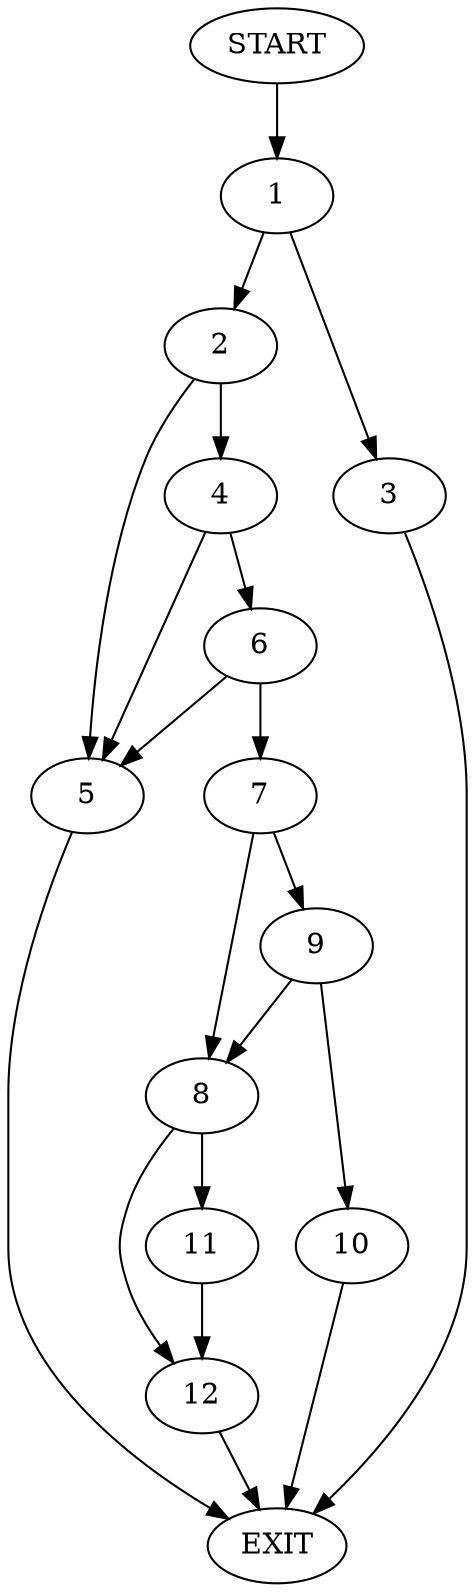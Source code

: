 digraph {
0 [label="START"]
13 [label="EXIT"]
0 -> 1
1 -> 2
1 -> 3
2 -> 4
2 -> 5
3 -> 13
5 -> 13
4 -> 5
4 -> 6
6 -> 7
6 -> 5
7 -> 8
7 -> 9
9 -> 8
9 -> 10
8 -> 11
8 -> 12
10 -> 13
12 -> 13
11 -> 12
}
